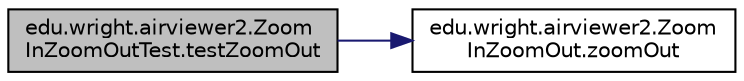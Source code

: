 digraph "edu.wright.airviewer2.ZoomInZoomOutTest.testZoomOut"
{
 // LATEX_PDF_SIZE
  edge [fontname="Helvetica",fontsize="10",labelfontname="Helvetica",labelfontsize="10"];
  node [fontname="Helvetica",fontsize="10",shape=record];
  rankdir="LR";
  Node0 [label="edu.wright.airviewer2.Zoom\lInZoomOutTest.testZoomOut",height=0.2,width=0.4,color="black", fillcolor="grey75", style="filled", fontcolor="black",tooltip="issue These are the test cases for ZoomOut functionality"];
  Node0 -> Node1 [color="midnightblue",fontsize="10",style="solid",fontname="Helvetica"];
  Node1 [label="edu.wright.airviewer2.Zoom\lInZoomOut.zoomOut",height=0.2,width=0.4,color="black", fillcolor="white", style="filled",URL="$classedu_1_1wright_1_1airviewer2_1_1_zoom_in_zoom_out_a654b5dcb27c4d2ded8423f6f867ef36d.html#a654b5dcb27c4d2ded8423f6f867ef36d",tooltip="issue Pull request"];
}
